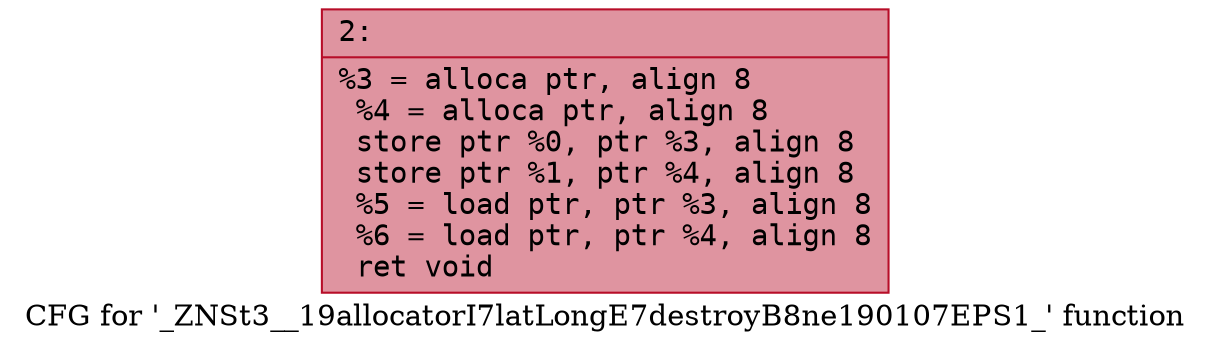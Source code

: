 digraph "CFG for '_ZNSt3__19allocatorI7latLongE7destroyB8ne190107EPS1_' function" {
	label="CFG for '_ZNSt3__19allocatorI7latLongE7destroyB8ne190107EPS1_' function";

	Node0x600001760550 [shape=record,color="#b70d28ff", style=filled, fillcolor="#b70d2870" fontname="Courier",label="{2:\l|  %3 = alloca ptr, align 8\l  %4 = alloca ptr, align 8\l  store ptr %0, ptr %3, align 8\l  store ptr %1, ptr %4, align 8\l  %5 = load ptr, ptr %3, align 8\l  %6 = load ptr, ptr %4, align 8\l  ret void\l}"];
}
